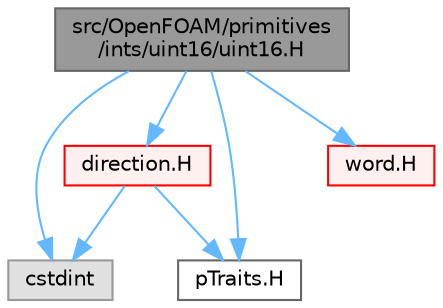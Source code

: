 digraph "src/OpenFOAM/primitives/ints/uint16/uint16.H"
{
 // LATEX_PDF_SIZE
  bgcolor="transparent";
  edge [fontname=Helvetica,fontsize=10,labelfontname=Helvetica,labelfontsize=10];
  node [fontname=Helvetica,fontsize=10,shape=box,height=0.2,width=0.4];
  Node1 [id="Node000001",label="src/OpenFOAM/primitives\l/ints/uint16/uint16.H",height=0.2,width=0.4,color="gray40", fillcolor="grey60", style="filled", fontcolor="black",tooltip="16bit unsigned integer. I/O is done as an int32."];
  Node1 -> Node2 [id="edge1_Node000001_Node000002",color="steelblue1",style="solid",tooltip=" "];
  Node2 [id="Node000002",label="cstdint",height=0.2,width=0.4,color="grey60", fillcolor="#E0E0E0", style="filled",tooltip=" "];
  Node1 -> Node3 [id="edge2_Node000001_Node000003",color="steelblue1",style="solid",tooltip=" "];
  Node3 [id="Node000003",label="direction.H",height=0.2,width=0.4,color="red", fillcolor="#FFF0F0", style="filled",URL="$direction_8H.html",tooltip="Direction is an 8-bit unsigned integer type used to represent Cartesian directions,..."];
  Node3 -> Node2 [id="edge3_Node000003_Node000002",color="steelblue1",style="solid",tooltip=" "];
  Node3 -> Node5 [id="edge4_Node000003_Node000005",color="steelblue1",style="solid",tooltip=" "];
  Node5 [id="Node000005",label="pTraits.H",height=0.2,width=0.4,color="grey40", fillcolor="white", style="filled",URL="$pTraits_8H.html",tooltip=" "];
  Node1 -> Node5 [id="edge5_Node000001_Node000005",color="steelblue1",style="solid",tooltip=" "];
  Node1 -> Node6 [id="edge6_Node000001_Node000006",color="steelblue1",style="solid",tooltip=" "];
  Node6 [id="Node000006",label="word.H",height=0.2,width=0.4,color="red", fillcolor="#FFF0F0", style="filled",URL="$word_8H.html",tooltip=" "];
}
